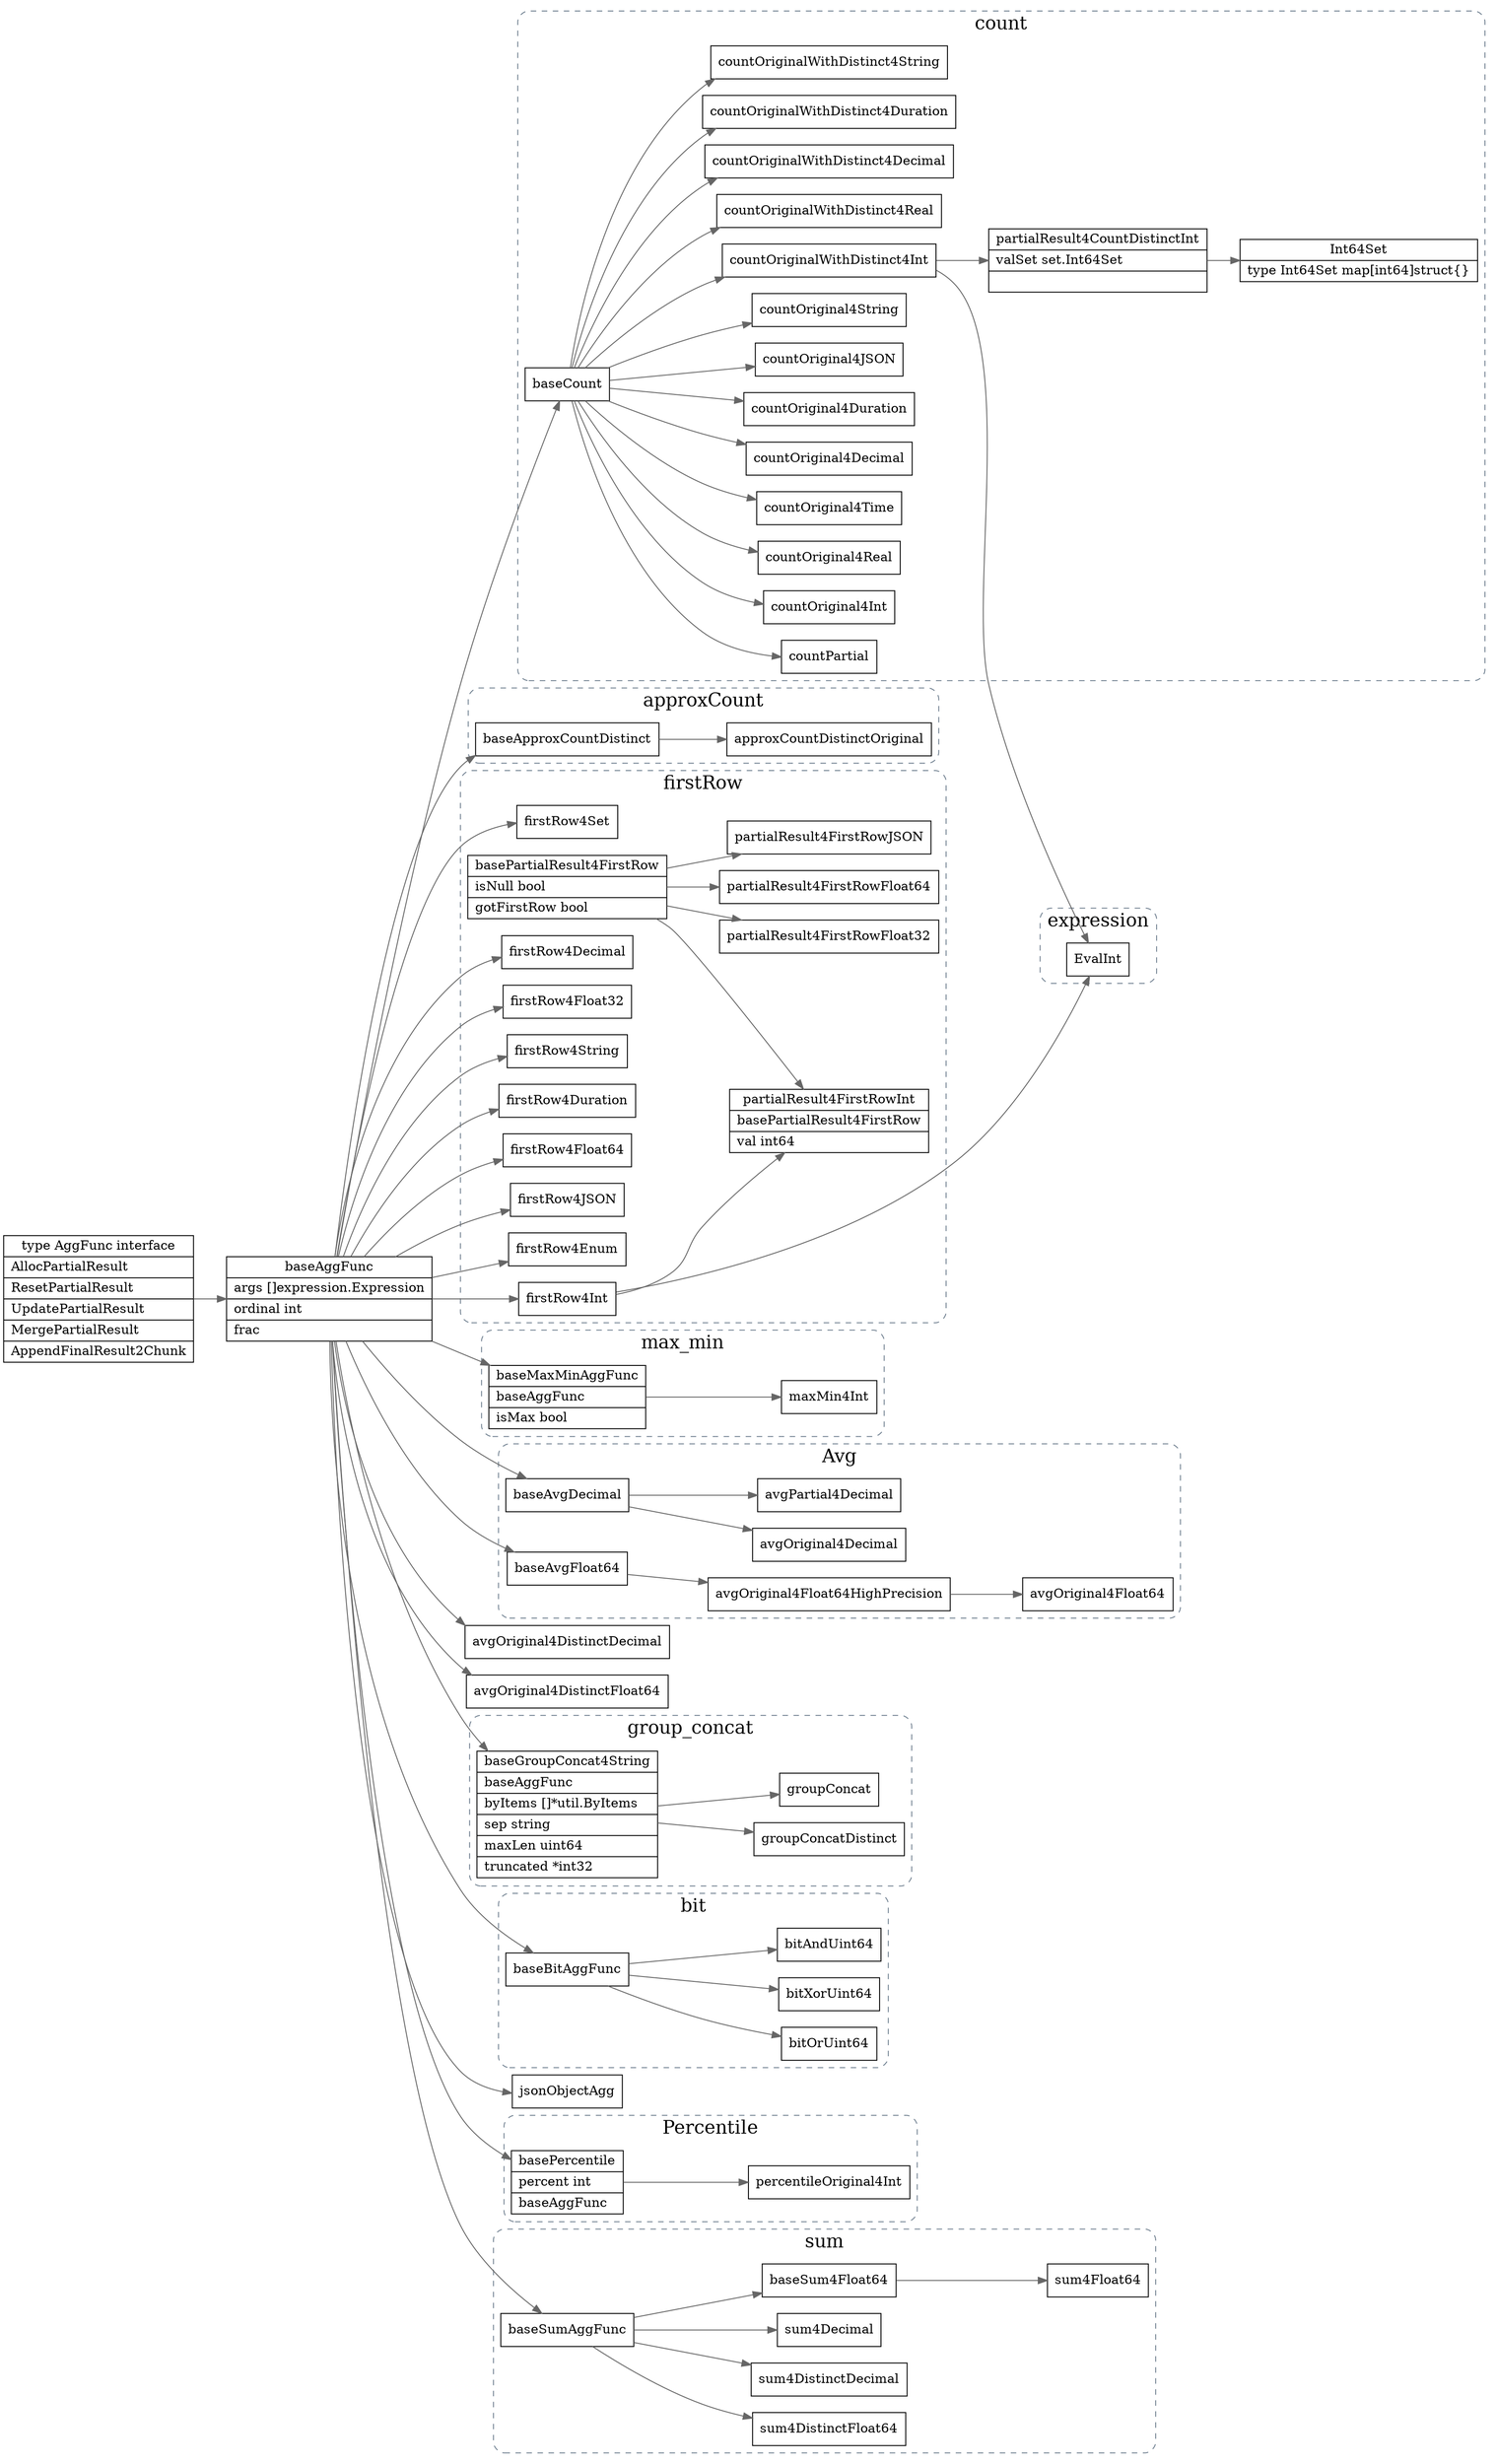 digraph agg_func {
  node[shape=box];
  edge[color=gray40];
  newrank=true;
  rankdir=LR;
  subgraph cluster_expression {
    graph[label="expression";fontsize=20;style="rounded,dashed";color="slategrey"]
    EvalInt;
  }

  AggFunc[
    shape="record";
    label="{{
      type AggFunc interface|
      AllocPartialResult\l|
      ResetPartialResult\l|
      UpdatePartialResult\l|
      MergePartialResult\l|
      AppendFinalResult2Chunk\l
    }}"];
  AggFunc -> baseAggFunc;
  baseAggFunc[
    shape="record";
    label="{{
      baseAggFunc|
        args []expression.Expression\l|
        ordinal int\l|
        frac \l
    }}"];
  baseAggFunc -> {
    baseCount;
    baseApproxCountDistinct;
    firstRow4Int;
    firstRow4Decimal;
    firstRow4Float32;
    firstRow4String;
    firstRow4Duration;
    firstRow4Float32;
    firstRow4Float64;
    firstRow4JSON;
    firstRow4Enum;
    firstRow4Set;

    baseMaxMinAggFunc;
    baseAvgDecimal;
    avgOriginal4DistinctDecimal 
    baseAvgFloat64;
    avgOriginal4DistinctFloat64;
    baseGroupConcat4String;
    baseBitAggFunc;
    jsonObjectAgg;
    basePercentile;
    baseSumAggFunc;
  }
  subgraph cluster_firstRow {
    graph[label="firstRow";fontsize=20;style="rounded,dashed";color="slategrey"]
    basePartialResult4FirstRow[
      shape="record";
      label="{{
        basePartialResult4FirstRow|
          isNull bool\l|
          gotFirstRow bool\l
      }}"];
    basePartialResult4FirstRow -> {
      partialResult4FirstRowInt;
      partialResult4FirstRowFloat32;
      partialResult4FirstRowFloat64;
      partialResult4FirstRowJSON;
    }

    partialResult4FirstRowInt[
      shape="record";
      label="{{
        partialResult4FirstRowInt|
          basePartialResult4FirstRow\l|
          val int64\l
      }}"];

    firstRow4Int -> {
      partialResult4FirstRowInt;
      EvalInt;
    }
    firstRow4Float32;
    firstRow4Float64;
    firstRow4Decimal;
    firstRow4String;
    firstRow4Duration;
    firstRow4Float32;
    firstRow4Float64;
    firstRow4JSON;
    firstRow4Enum;
    firstRow4Set;
    
  }
  subgraph cluster_count {
    graph[label="count";fontsize=20;style="rounded,dashed";color="slategrey"]
    baseCount -> {
      countPartial;
      countOriginal4Int;
      countOriginal4Real;
      countOriginal4Time;
      countOriginal4Int;
      countOriginal4Real;
      countOriginal4Decimal;
      countOriginal4Time;
      countOriginal4Duration;
      countOriginal4JSON;
      countOriginal4String;
      countOriginalWithDistinct4Int;
      countOriginalWithDistinct4Real;
      countOriginalWithDistinct4Decimal;
      countOriginalWithDistinct4Duration;
      countOriginalWithDistinct4String;
    }
    countOriginalWithDistinct4Int -> {
      EvalInt;
      partialResult4CountDistinctInt;
    }
    partialResult4CountDistinctInt[
      shape="record";
      label="{{
        partialResult4CountDistinctInt|
          valSet set.Int64Set\l|
      }}"];
    partialResult4CountDistinctInt -> Int64Set;
    Int64Set[
      shape="record";
      label="{{
        Int64Set|
          type Int64Set map[int64]struct\{\}\l
      }}"];
  }

  subgraph cluster_max_min {
    graph[label="max_min";fontsize=20;style="rounded,dashed";color="slategrey"]
    baseMaxMinAggFunc -> {
      maxMin4Int;
    }

    baseMaxMinAggFunc[
      shape="record";
      label="{{
        baseMaxMinAggFunc|
          baseAggFunc\l|
          isMax bool\l
      }}"];
  }
  subgraph cluster_approxCount {
    graph[label="approxCount";fontsize=20;style="rounded,dashed";color="slategrey"]
    baseApproxCountDistinct -> {
      approxCountDistinctOriginal;
    }
  }

  subgraph cluster_Percentile {
    graph[label="Percentile";fontsize=20;style="rounded,dashed";color="slategrey"]
    basePercentile[
      shape="record";
      label="{{
        basePercentile|
	        percent int\l|
          baseAggFunc\l
      }}"];
    basePercentile -> {
      percentileOriginal4Int;
    }
  }

  subgraph cluster_Avg {
    graph[label="Avg";fontsize=20;style="rounded,dashed";color="slategrey"]
    baseAvgDecimal -> {
      avgOriginal4Decimal;
      avgPartial4Decimal;
    }
    baseAvgFloat64 -> {
      avgOriginal4Float64HighPrecision;
    }
    avgOriginal4Float64HighPrecision -> {
      avgOriginal4Float64;
    }
  }

  subgraph cluster_sum {
    graph[label="sum";fontsize=20;style="rounded,dashed";color="slategrey"]
    baseSumAggFunc -> {
      sum4DistinctFloat64;
      sum4DistinctDecimal;
      sum4Decimal;
      baseSum4Float64;
    }
    baseSum4Float64 -> {
      sum4Float64;
    }
  }
  subgraph cluster_group_concat {
    graph[label="group_concat";fontsize=20;style="rounded,dashed";color="slategrey"]
    baseGroupConcat4String[
      shape="record";
      label="{{
        baseGroupConcat4String|
	        baseAggFunc\l|
	        byItems []*util.ByItems\l|
	        sep    string\l|
	        maxLen uint64\l|
	        truncated *int32\l
      }}"];

    baseGroupConcat4String -> {
      groupConcatDistinct;
      groupConcat;
    }
  }
  subgraph cluster_bit {
    graph[label="bit";fontsize=20;style="rounded,dashed";color="slategrey"]
    baseBitAggFunc -> {
      bitOrUint64;
      bitXorUint64;
      bitAndUint64;
    }
  }
}
